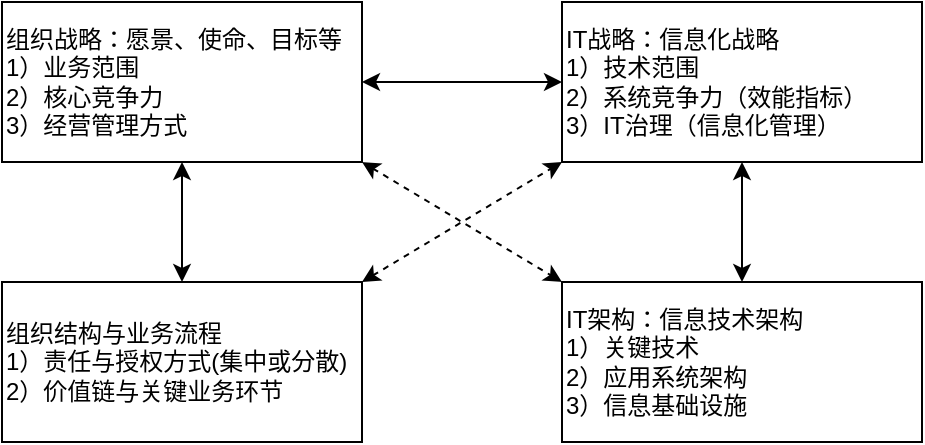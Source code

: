 <mxfile version="20.3.0" type="github">
  <diagram id="uET7d0CnFd0KlSg3mmGy" name="第 1 页">
    <mxGraphModel dx="1422" dy="780" grid="1" gridSize="10" guides="1" tooltips="1" connect="1" arrows="1" fold="1" page="1" pageScale="1" pageWidth="827" pageHeight="1169" math="0" shadow="0">
      <root>
        <mxCell id="0" />
        <mxCell id="1" parent="0" />
        <mxCell id="NEmmMRxPrcAIzn5GvSas-5" style="edgeStyle=orthogonalEdgeStyle;rounded=0;orthogonalLoop=1;jettySize=auto;html=1;entryX=0;entryY=0.5;entryDx=0;entryDy=0;startArrow=classic;startFill=1;" edge="1" parent="1" source="NEmmMRxPrcAIzn5GvSas-1" target="NEmmMRxPrcAIzn5GvSas-4">
          <mxGeometry relative="1" as="geometry" />
        </mxCell>
        <mxCell id="NEmmMRxPrcAIzn5GvSas-8" style="edgeStyle=orthogonalEdgeStyle;rounded=0;orthogonalLoop=1;jettySize=auto;html=1;exitX=0.5;exitY=1;exitDx=0;exitDy=0;entryX=0.5;entryY=0;entryDx=0;entryDy=0;startArrow=classic;startFill=1;" edge="1" parent="1" source="NEmmMRxPrcAIzn5GvSas-1" target="NEmmMRxPrcAIzn5GvSas-6">
          <mxGeometry relative="1" as="geometry" />
        </mxCell>
        <mxCell id="NEmmMRxPrcAIzn5GvSas-10" style="rounded=0;orthogonalLoop=1;jettySize=auto;html=1;exitX=1;exitY=1;exitDx=0;exitDy=0;entryX=0;entryY=0;entryDx=0;entryDy=0;startArrow=classic;startFill=1;dashed=1;" edge="1" parent="1" source="NEmmMRxPrcAIzn5GvSas-1" target="NEmmMRxPrcAIzn5GvSas-7">
          <mxGeometry relative="1" as="geometry" />
        </mxCell>
        <mxCell id="NEmmMRxPrcAIzn5GvSas-1" value="&lt;div&gt;组织战略：愿景、使命、目标等&lt;/div&gt;&lt;div&gt;1）业务范围&lt;/div&gt;&lt;div&gt;2）核心竞争力&lt;/div&gt;&lt;div&gt;3）经营管理方式&lt;/div&gt;" style="rounded=0;align=left;verticalAlign=middle;html=1;whiteSpace=wrap;container=0;labelPosition=center;verticalLabelPosition=middle;" vertex="1" parent="1">
          <mxGeometry width="180" height="80" as="geometry" />
        </mxCell>
        <mxCell id="NEmmMRxPrcAIzn5GvSas-9" style="edgeStyle=orthogonalEdgeStyle;rounded=0;orthogonalLoop=1;jettySize=auto;html=1;entryX=0.5;entryY=0;entryDx=0;entryDy=0;startArrow=classic;startFill=1;" edge="1" parent="1" source="NEmmMRxPrcAIzn5GvSas-4" target="NEmmMRxPrcAIzn5GvSas-7">
          <mxGeometry relative="1" as="geometry" />
        </mxCell>
        <mxCell id="NEmmMRxPrcAIzn5GvSas-4" value="&lt;div&gt;IT战略：信息化战略&lt;/div&gt;&lt;div&gt;1）技术范围&lt;/div&gt;&lt;div&gt;2）系统竞争力（效能指标）&lt;/div&gt;&lt;div&gt;3）IT治理（信息化管理）&lt;br&gt;&lt;/div&gt;" style="rounded=0;align=left;verticalAlign=middle;html=1;whiteSpace=wrap;container=0;labelPosition=center;verticalLabelPosition=middle;" vertex="1" parent="1">
          <mxGeometry x="280" width="180" height="80" as="geometry" />
        </mxCell>
        <mxCell id="NEmmMRxPrcAIzn5GvSas-11" style="edgeStyle=none;rounded=0;orthogonalLoop=1;jettySize=auto;html=1;exitX=1;exitY=0;exitDx=0;exitDy=0;entryX=0;entryY=1;entryDx=0;entryDy=0;dashed=1;startArrow=classic;startFill=1;" edge="1" parent="1" source="NEmmMRxPrcAIzn5GvSas-6" target="NEmmMRxPrcAIzn5GvSas-4">
          <mxGeometry relative="1" as="geometry" />
        </mxCell>
        <mxCell id="NEmmMRxPrcAIzn5GvSas-6" value="&lt;div&gt;组织结构与业务流程&lt;/div&gt;&lt;div&gt;1）责任与授权方式(集中或分散)&lt;/div&gt;&lt;div&gt;2）价值链与关键业务环节&lt;br&gt;&lt;/div&gt;" style="rounded=0;align=left;verticalAlign=middle;html=1;whiteSpace=wrap;container=0;labelPosition=center;verticalLabelPosition=middle;" vertex="1" parent="1">
          <mxGeometry y="140" width="180" height="80" as="geometry" />
        </mxCell>
        <mxCell id="NEmmMRxPrcAIzn5GvSas-7" value="&lt;div&gt;IT架构：信息技术架构&lt;/div&gt;&lt;div&gt;1）关键技术&lt;/div&gt;&lt;div&gt;2）应用系统架构&lt;/div&gt;&lt;div&gt;3）信息基础设施&lt;br&gt;&lt;/div&gt;" style="rounded=0;align=left;verticalAlign=middle;html=1;whiteSpace=wrap;container=0;labelPosition=center;verticalLabelPosition=middle;" vertex="1" parent="1">
          <mxGeometry x="280" y="140" width="180" height="80" as="geometry" />
        </mxCell>
      </root>
    </mxGraphModel>
  </diagram>
</mxfile>
